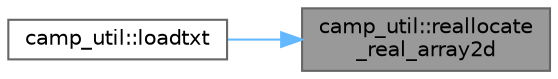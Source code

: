 digraph "camp_util::reallocate_real_array2d"
{
 // LATEX_PDF_SIZE
  bgcolor="transparent";
  edge [fontname=Helvetica,fontsize=10,labelfontname=Helvetica,labelfontsize=10];
  node [fontname=Helvetica,fontsize=10,shape=box,height=0.2,width=0.4];
  rankdir="RL";
  Node1 [label="camp_util::reallocate\l_real_array2d",height=0.2,width=0.4,color="gray40", fillcolor="grey60", style="filled", fontcolor="black",tooltip="Reallocate a 2D real array to the given size, preserving the contents."];
  Node1 -> Node2 [dir="back",color="steelblue1",style="solid"];
  Node2 [label="camp_util::loadtxt",height=0.2,width=0.4,color="grey40", fillcolor="white", style="filled",URL="$namespacecamp__util.html#a8880473ee9de8b37a6612c3a110661df",tooltip="Load a real array from a text file."];
}
